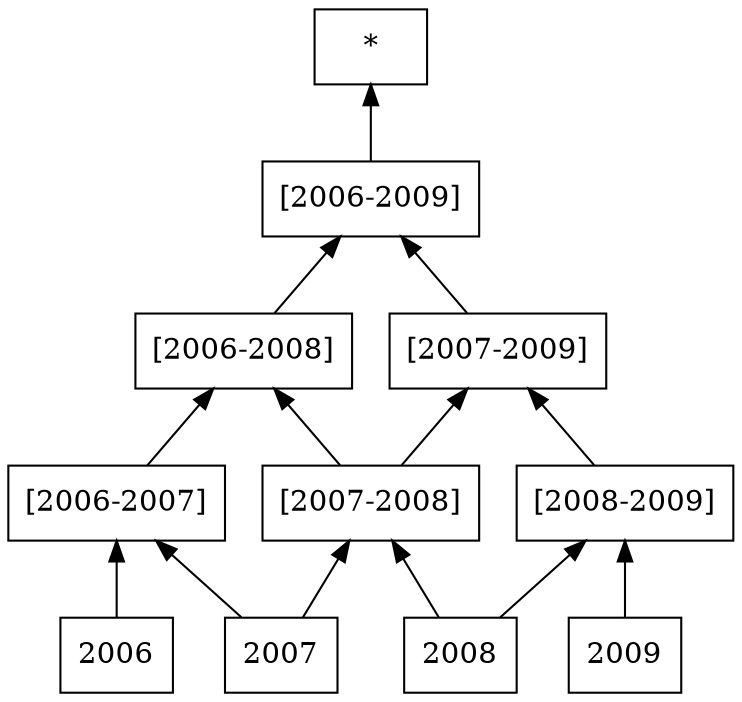 digraph G { 
 rankdir=BT; 
 subgraph ba { 
1 [shape=record,label="{2006}"]; 
2 [shape=record,label="{2007}"]; 
3 [shape=record,label="{2008}"]; 
4 [shape=record,label="{2009}"]; 
5 [shape=record,label="{[2006-2007]}"];
6 [shape=record,label="{[2007-2008]}"];
7 [shape=record,label="{[2008-2009]}"];
1 -> 5
2 -> 5
2 -> 6
3 -> 6
3 -> 7
4 -> 7
8 [shape=record,label="{[2006-2008]}"];
9 [shape=record,label="{[2007-2009]}"];
5 -> 8
6 -> 8
6 -> 9
7 -> 9
10 [shape=record,label="{[2006-2009]}"];
8 -> 10
9 -> 10
11 [shape=record,label="{*}"];
10 -> 11}}